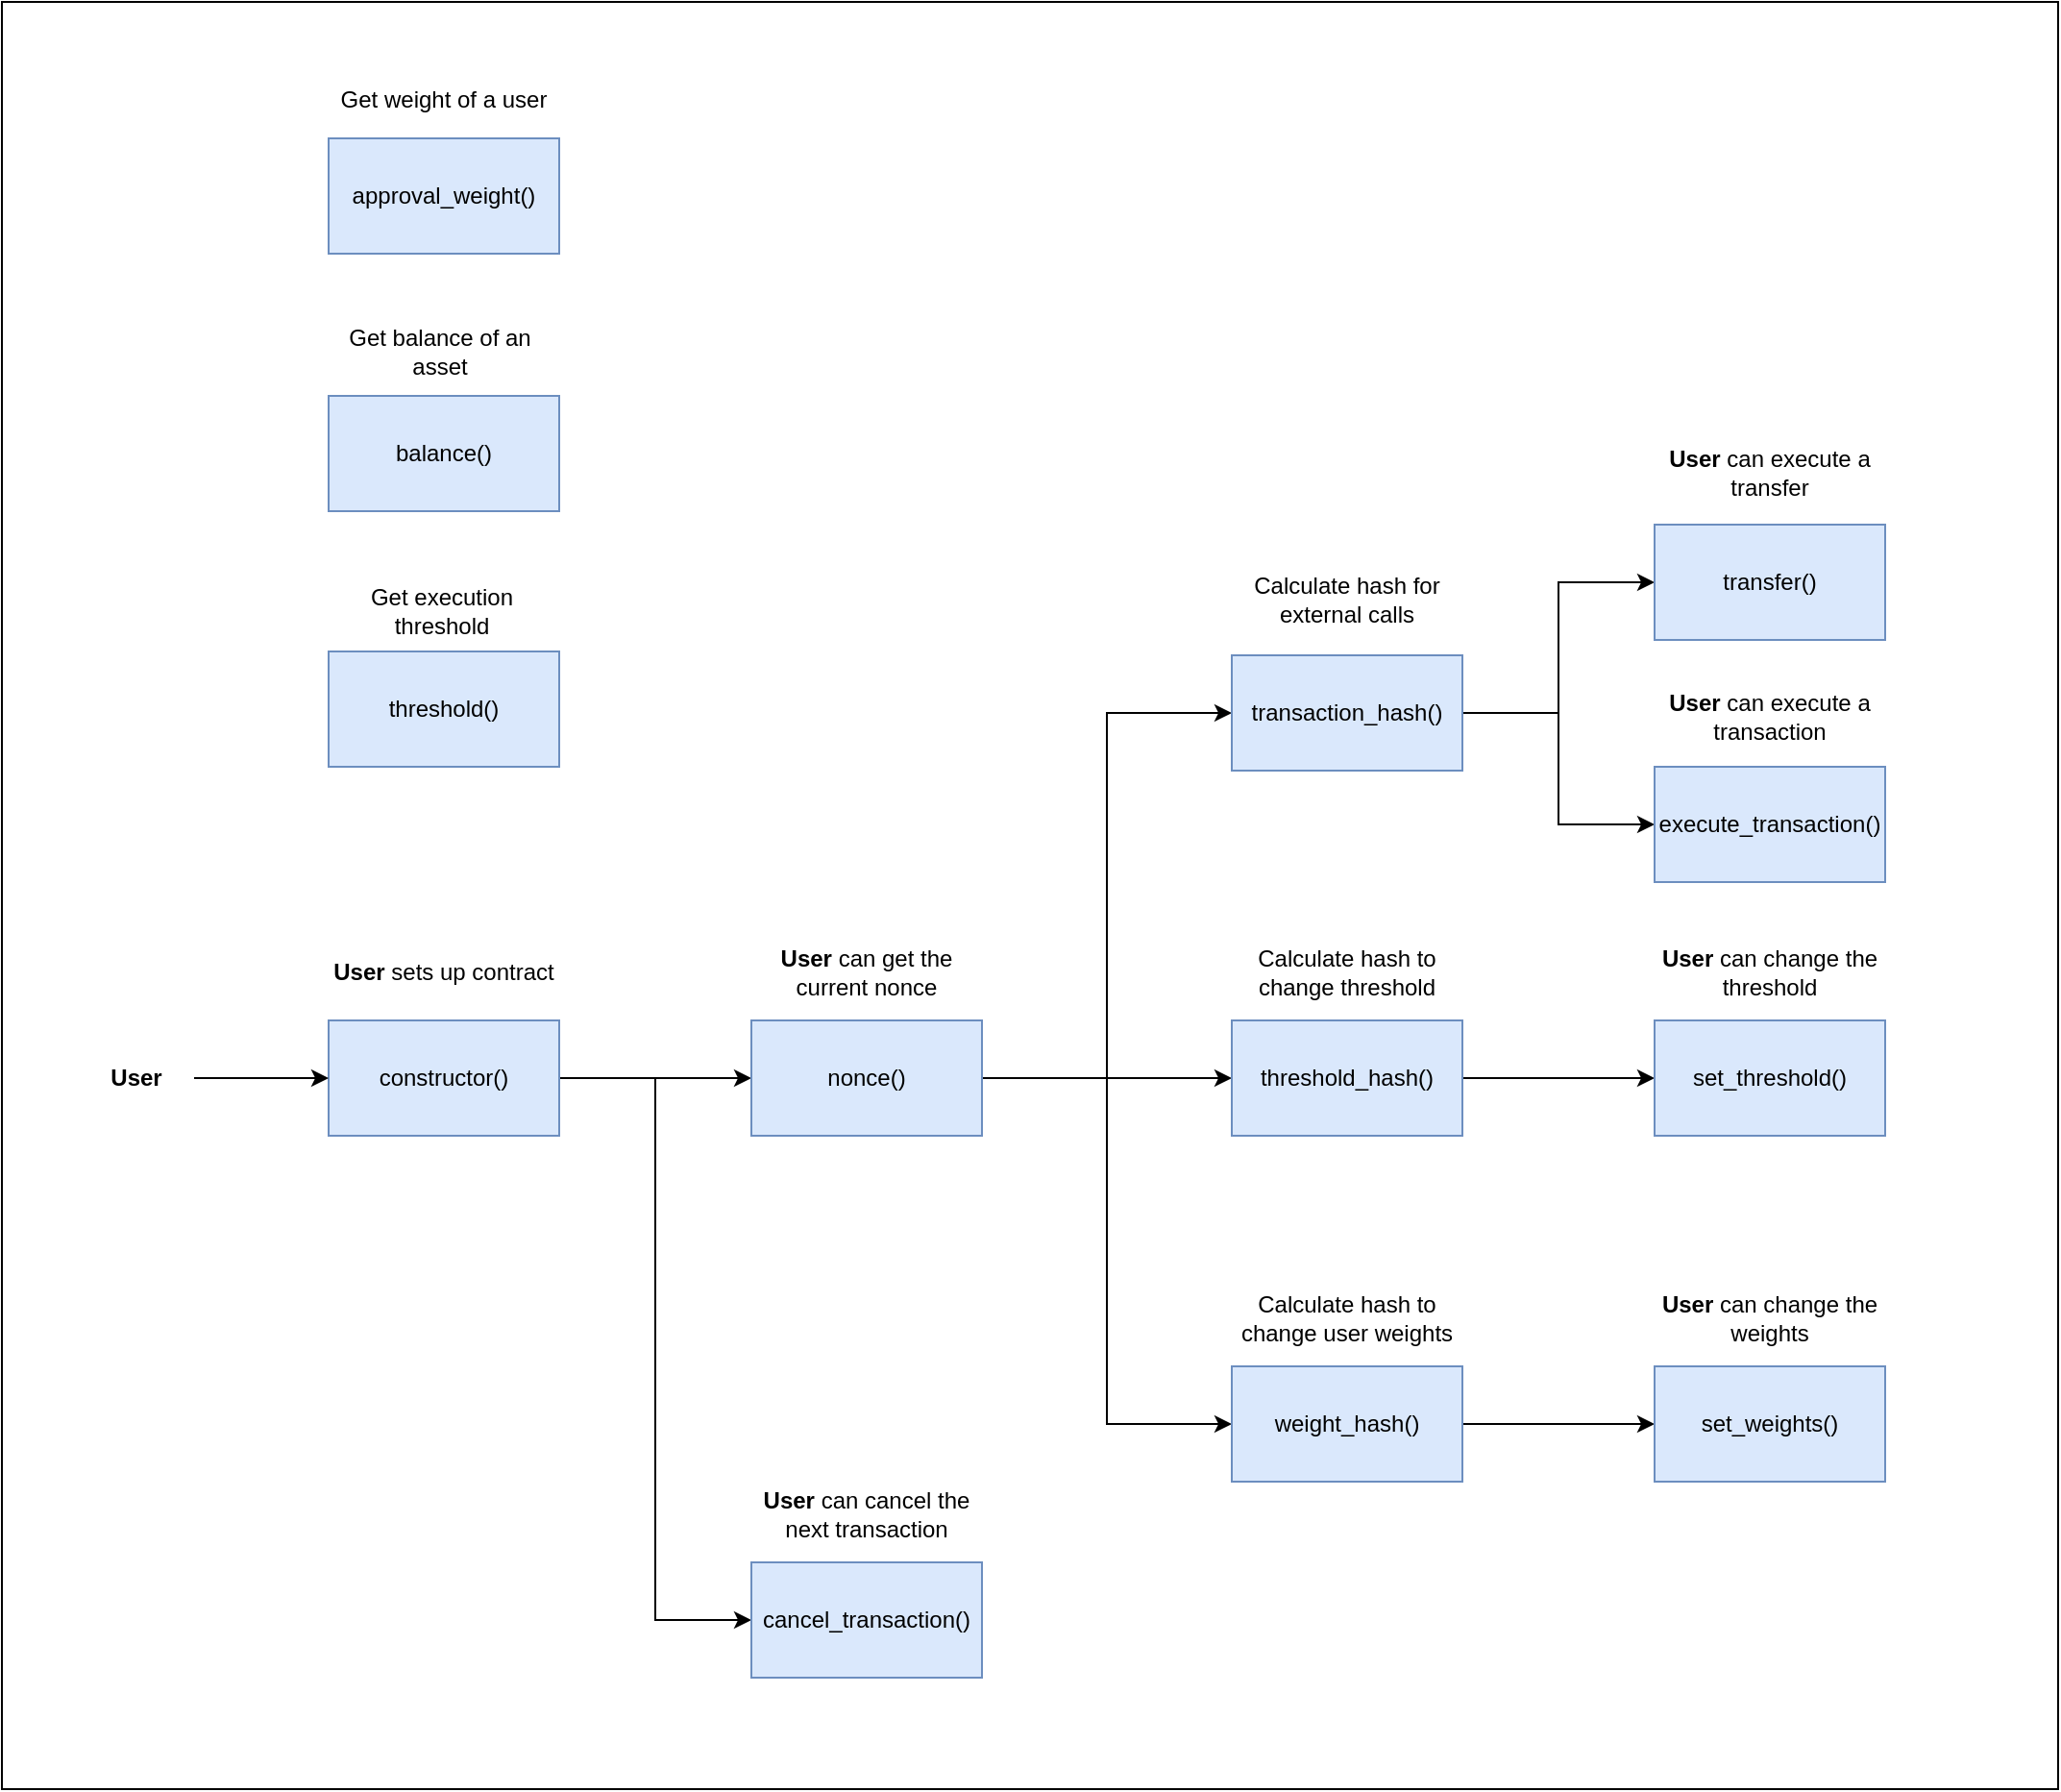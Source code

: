 <mxfile version="20.8.13" type="device"><diagram name="Page-1" id="5R1fmDkTnkg9pyA9cscx"><mxGraphModel dx="1005" dy="1098" grid="1" gridSize="10" guides="1" tooltips="1" connect="1" arrows="1" fold="1" page="1" pageScale="1" pageWidth="827" pageHeight="1169" math="0" shadow="0"><root><mxCell id="0"/><mxCell id="1" parent="0"/><mxCell id="LfAuKgI2Y4stTj5iZglP-1" value="" style="rounded=0;whiteSpace=wrap;html=1;" vertex="1" parent="1"><mxGeometry x="10" y="31" width="1070" height="930" as="geometry"/></mxCell><mxCell id="LfAuKgI2Y4stTj5iZglP-7" style="edgeStyle=orthogonalEdgeStyle;rounded=0;orthogonalLoop=1;jettySize=auto;html=1;entryX=0;entryY=0.5;entryDx=0;entryDy=0;" edge="1" parent="1" source="LfAuKgI2Y4stTj5iZglP-2" target="LfAuKgI2Y4stTj5iZglP-6"><mxGeometry relative="1" as="geometry"/></mxCell><mxCell id="LfAuKgI2Y4stTj5iZglP-9" style="edgeStyle=orthogonalEdgeStyle;rounded=0;orthogonalLoop=1;jettySize=auto;html=1;entryX=0;entryY=0.5;entryDx=0;entryDy=0;" edge="1" parent="1" source="LfAuKgI2Y4stTj5iZglP-2" target="LfAuKgI2Y4stTj5iZglP-8"><mxGeometry relative="1" as="geometry"/></mxCell><mxCell id="LfAuKgI2Y4stTj5iZglP-2" value="constructor()" style="rounded=0;whiteSpace=wrap;html=1;fillColor=#dae8fc;strokeColor=#6c8ebf;" vertex="1" parent="1"><mxGeometry x="180" y="561" width="120" height="60" as="geometry"/></mxCell><mxCell id="LfAuKgI2Y4stTj5iZglP-4" style="edgeStyle=orthogonalEdgeStyle;rounded=0;orthogonalLoop=1;jettySize=auto;html=1;entryX=0;entryY=0.5;entryDx=0;entryDy=0;" edge="1" parent="1" source="LfAuKgI2Y4stTj5iZglP-3" target="LfAuKgI2Y4stTj5iZglP-2"><mxGeometry relative="1" as="geometry"/></mxCell><mxCell id="LfAuKgI2Y4stTj5iZglP-3" value="&lt;b&gt;User&lt;/b&gt;" style="text;html=1;strokeColor=none;fillColor=none;align=center;verticalAlign=middle;whiteSpace=wrap;rounded=0;" vertex="1" parent="1"><mxGeometry x="50" y="576" width="60" height="30" as="geometry"/></mxCell><mxCell id="LfAuKgI2Y4stTj5iZglP-5" value="&lt;b&gt;User&lt;/b&gt;&amp;nbsp;sets up contract" style="text;html=1;strokeColor=none;fillColor=none;align=center;verticalAlign=middle;whiteSpace=wrap;rounded=0;" vertex="1" parent="1"><mxGeometry x="180" y="521" width="120" height="30" as="geometry"/></mxCell><mxCell id="LfAuKgI2Y4stTj5iZglP-15" style="edgeStyle=orthogonalEdgeStyle;rounded=0;orthogonalLoop=1;jettySize=auto;html=1;entryX=0;entryY=0.5;entryDx=0;entryDy=0;" edge="1" parent="1" source="LfAuKgI2Y4stTj5iZglP-6" target="LfAuKgI2Y4stTj5iZglP-13"><mxGeometry relative="1" as="geometry"/></mxCell><mxCell id="LfAuKgI2Y4stTj5iZglP-16" style="edgeStyle=orthogonalEdgeStyle;rounded=0;orthogonalLoop=1;jettySize=auto;html=1;entryX=0;entryY=0.5;entryDx=0;entryDy=0;" edge="1" parent="1" source="LfAuKgI2Y4stTj5iZglP-6" target="LfAuKgI2Y4stTj5iZglP-12"><mxGeometry relative="1" as="geometry"/></mxCell><mxCell id="LfAuKgI2Y4stTj5iZglP-17" style="edgeStyle=orthogonalEdgeStyle;rounded=0;orthogonalLoop=1;jettySize=auto;html=1;entryX=0;entryY=0.5;entryDx=0;entryDy=0;" edge="1" parent="1" source="LfAuKgI2Y4stTj5iZglP-6" target="LfAuKgI2Y4stTj5iZglP-14"><mxGeometry relative="1" as="geometry"/></mxCell><mxCell id="LfAuKgI2Y4stTj5iZglP-6" value="nonce()" style="rounded=0;whiteSpace=wrap;html=1;fillColor=#dae8fc;strokeColor=#6c8ebf;" vertex="1" parent="1"><mxGeometry x="400" y="561" width="120" height="60" as="geometry"/></mxCell><mxCell id="LfAuKgI2Y4stTj5iZglP-8" value="cancel_transaction()" style="rounded=0;whiteSpace=wrap;html=1;fillColor=#dae8fc;strokeColor=#6c8ebf;" vertex="1" parent="1"><mxGeometry x="400" y="843" width="120" height="60" as="geometry"/></mxCell><mxCell id="LfAuKgI2Y4stTj5iZglP-10" value="&lt;b&gt;User&lt;/b&gt;&amp;nbsp;can cancel the next transaction" style="text;html=1;strokeColor=none;fillColor=none;align=center;verticalAlign=middle;whiteSpace=wrap;rounded=0;" vertex="1" parent="1"><mxGeometry x="400" y="803" width="120" height="30" as="geometry"/></mxCell><mxCell id="LfAuKgI2Y4stTj5iZglP-11" value="&lt;b&gt;User&lt;/b&gt;&amp;nbsp;can get the current nonce" style="text;html=1;strokeColor=none;fillColor=none;align=center;verticalAlign=middle;whiteSpace=wrap;rounded=0;" vertex="1" parent="1"><mxGeometry x="400" y="521" width="120" height="30" as="geometry"/></mxCell><mxCell id="LfAuKgI2Y4stTj5iZglP-24" style="edgeStyle=orthogonalEdgeStyle;rounded=0;orthogonalLoop=1;jettySize=auto;html=1;entryX=0;entryY=0.5;entryDx=0;entryDy=0;" edge="1" parent="1" source="LfAuKgI2Y4stTj5iZglP-12" target="LfAuKgI2Y4stTj5iZglP-21"><mxGeometry relative="1" as="geometry"/></mxCell><mxCell id="LfAuKgI2Y4stTj5iZglP-25" style="edgeStyle=orthogonalEdgeStyle;rounded=0;orthogonalLoop=1;jettySize=auto;html=1;entryX=0;entryY=0.5;entryDx=0;entryDy=0;" edge="1" parent="1" source="LfAuKgI2Y4stTj5iZglP-12" target="LfAuKgI2Y4stTj5iZglP-22"><mxGeometry relative="1" as="geometry"/></mxCell><mxCell id="LfAuKgI2Y4stTj5iZglP-12" value="transaction_hash()" style="rounded=0;whiteSpace=wrap;html=1;fillColor=#dae8fc;strokeColor=#6c8ebf;" vertex="1" parent="1"><mxGeometry x="650" y="371" width="120" height="60" as="geometry"/></mxCell><mxCell id="LfAuKgI2Y4stTj5iZglP-30" style="edgeStyle=orthogonalEdgeStyle;rounded=0;orthogonalLoop=1;jettySize=auto;html=1;entryX=0;entryY=0.5;entryDx=0;entryDy=0;" edge="1" parent="1" source="LfAuKgI2Y4stTj5iZglP-13" target="LfAuKgI2Y4stTj5iZglP-27"><mxGeometry relative="1" as="geometry"/></mxCell><mxCell id="LfAuKgI2Y4stTj5iZglP-13" value="threshold_hash()" style="rounded=0;whiteSpace=wrap;html=1;fillColor=#dae8fc;strokeColor=#6c8ebf;" vertex="1" parent="1"><mxGeometry x="650" y="561" width="120" height="60" as="geometry"/></mxCell><mxCell id="LfAuKgI2Y4stTj5iZglP-29" style="edgeStyle=orthogonalEdgeStyle;rounded=0;orthogonalLoop=1;jettySize=auto;html=1;entryX=0;entryY=0.5;entryDx=0;entryDy=0;" edge="1" parent="1" source="LfAuKgI2Y4stTj5iZglP-14" target="LfAuKgI2Y4stTj5iZglP-28"><mxGeometry relative="1" as="geometry"/></mxCell><mxCell id="LfAuKgI2Y4stTj5iZglP-14" value="weight_hash()" style="rounded=0;whiteSpace=wrap;html=1;fillColor=#dae8fc;strokeColor=#6c8ebf;" vertex="1" parent="1"><mxGeometry x="650" y="741" width="120" height="60" as="geometry"/></mxCell><mxCell id="LfAuKgI2Y4stTj5iZglP-18" value="Calculate hash for external calls" style="text;html=1;strokeColor=none;fillColor=none;align=center;verticalAlign=middle;whiteSpace=wrap;rounded=0;" vertex="1" parent="1"><mxGeometry x="650" y="327" width="120" height="30" as="geometry"/></mxCell><mxCell id="LfAuKgI2Y4stTj5iZglP-19" value="Calculate hash to change threshold" style="text;html=1;strokeColor=none;fillColor=none;align=center;verticalAlign=middle;whiteSpace=wrap;rounded=0;" vertex="1" parent="1"><mxGeometry x="650" y="521" width="120" height="30" as="geometry"/></mxCell><mxCell id="LfAuKgI2Y4stTj5iZglP-20" value="Calculate hash to change user weights" style="text;html=1;strokeColor=none;fillColor=none;align=center;verticalAlign=middle;whiteSpace=wrap;rounded=0;" vertex="1" parent="1"><mxGeometry x="650" y="701" width="120" height="30" as="geometry"/></mxCell><mxCell id="LfAuKgI2Y4stTj5iZglP-21" value="transfer()" style="rounded=0;whiteSpace=wrap;html=1;fillColor=#dae8fc;strokeColor=#6c8ebf;" vertex="1" parent="1"><mxGeometry x="870" y="303" width="120" height="60" as="geometry"/></mxCell><mxCell id="LfAuKgI2Y4stTj5iZglP-22" value="execute_transaction()" style="rounded=0;whiteSpace=wrap;html=1;fillColor=#dae8fc;strokeColor=#6c8ebf;" vertex="1" parent="1"><mxGeometry x="870" y="429" width="120" height="60" as="geometry"/></mxCell><mxCell id="LfAuKgI2Y4stTj5iZglP-23" value="&lt;b&gt;User&lt;/b&gt;&amp;nbsp;can execute a transfer" style="text;html=1;strokeColor=none;fillColor=none;align=center;verticalAlign=middle;whiteSpace=wrap;rounded=0;" vertex="1" parent="1"><mxGeometry x="870" y="261" width="120" height="30" as="geometry"/></mxCell><mxCell id="LfAuKgI2Y4stTj5iZglP-26" value="&lt;b&gt;User&lt;/b&gt;&amp;nbsp;can execute a transaction" style="text;html=1;strokeColor=none;fillColor=none;align=center;verticalAlign=middle;whiteSpace=wrap;rounded=0;" vertex="1" parent="1"><mxGeometry x="870" y="388" width="120" height="30" as="geometry"/></mxCell><mxCell id="LfAuKgI2Y4stTj5iZglP-27" value="set_threshold()" style="rounded=0;whiteSpace=wrap;html=1;fillColor=#dae8fc;strokeColor=#6c8ebf;" vertex="1" parent="1"><mxGeometry x="870" y="561" width="120" height="60" as="geometry"/></mxCell><mxCell id="LfAuKgI2Y4stTj5iZglP-28" value="set_weights()" style="rounded=0;whiteSpace=wrap;html=1;fillColor=#dae8fc;strokeColor=#6c8ebf;" vertex="1" parent="1"><mxGeometry x="870" y="741" width="120" height="60" as="geometry"/></mxCell><mxCell id="LfAuKgI2Y4stTj5iZglP-31" value="&lt;b&gt;User&lt;/b&gt;&amp;nbsp;can change the threshold" style="text;html=1;strokeColor=none;fillColor=none;align=center;verticalAlign=middle;whiteSpace=wrap;rounded=0;" vertex="1" parent="1"><mxGeometry x="870" y="521" width="120" height="30" as="geometry"/></mxCell><mxCell id="LfAuKgI2Y4stTj5iZglP-32" value="&lt;b&gt;User&lt;/b&gt;&amp;nbsp;can change the weights" style="text;html=1;strokeColor=none;fillColor=none;align=center;verticalAlign=middle;whiteSpace=wrap;rounded=0;" vertex="1" parent="1"><mxGeometry x="870" y="701" width="120" height="30" as="geometry"/></mxCell><mxCell id="LfAuKgI2Y4stTj5iZglP-33" value="approval_weight()" style="rounded=0;whiteSpace=wrap;html=1;fillColor=#dae8fc;strokeColor=#6c8ebf;" vertex="1" parent="1"><mxGeometry x="180" y="102" width="120" height="60" as="geometry"/></mxCell><mxCell id="LfAuKgI2Y4stTj5iZglP-34" value="Get weight of a user" style="text;html=1;strokeColor=none;fillColor=none;align=center;verticalAlign=middle;whiteSpace=wrap;rounded=0;" vertex="1" parent="1"><mxGeometry x="180" y="67" width="120" height="30" as="geometry"/></mxCell><mxCell id="LfAuKgI2Y4stTj5iZglP-35" value="balance()" style="rounded=0;whiteSpace=wrap;html=1;fillColor=#dae8fc;strokeColor=#6c8ebf;" vertex="1" parent="1"><mxGeometry x="180" y="236" width="120" height="60" as="geometry"/></mxCell><mxCell id="LfAuKgI2Y4stTj5iZglP-36" value="Get balance of an asset" style="text;html=1;strokeColor=none;fillColor=none;align=center;verticalAlign=middle;whiteSpace=wrap;rounded=0;" vertex="1" parent="1"><mxGeometry x="178" y="198" width="120" height="30" as="geometry"/></mxCell><mxCell id="LfAuKgI2Y4stTj5iZglP-37" value="threshold()" style="rounded=0;whiteSpace=wrap;html=1;fillColor=#dae8fc;strokeColor=#6c8ebf;" vertex="1" parent="1"><mxGeometry x="180" y="369" width="120" height="60" as="geometry"/></mxCell><mxCell id="LfAuKgI2Y4stTj5iZglP-38" value="Get execution threshold" style="text;html=1;strokeColor=none;fillColor=none;align=center;verticalAlign=middle;whiteSpace=wrap;rounded=0;" vertex="1" parent="1"><mxGeometry x="178" y="333" width="122" height="30" as="geometry"/></mxCell></root></mxGraphModel></diagram></mxfile>